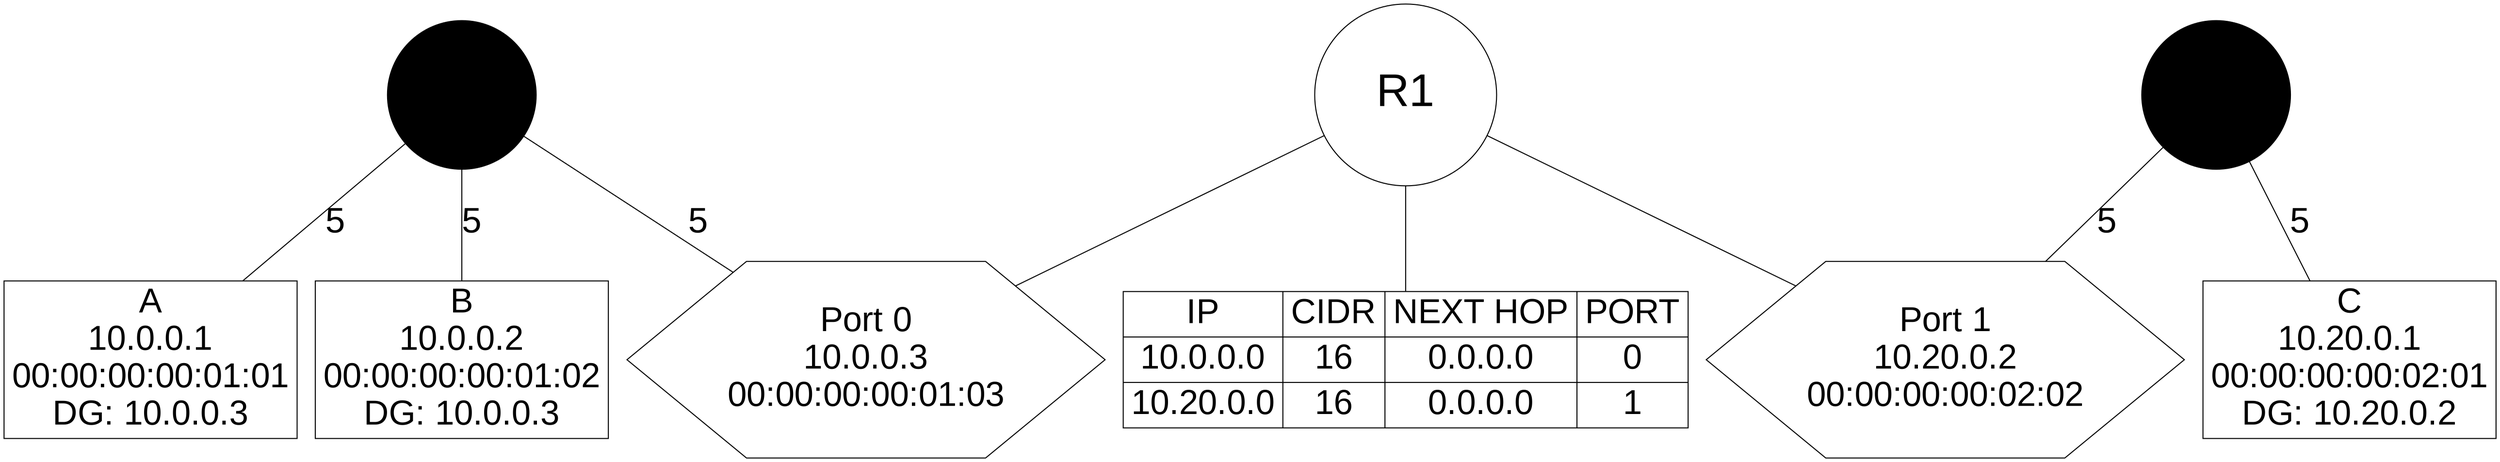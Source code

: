 graph NetworkTopology {
node [shape=box, fontsize=34, fontname="Arial"];
node0 [label="A\n10.0.0.1\n00:00:00:00:01:01\nDG: 10.0.0.3"];
node1 [label="B\n10.0.0.2\n00:00:00:00:01:02\nDG: 10.0.0.3"];
node2 [label="C\n10.20.0.1\n00:00:00:00:02:01\nDG: 10.20.0.2"];
node [shape=hexagon];router0port0 [label="Port 0\n10.0.0.3\n00:00:00:00:01:03"];
router0port1 [label="Port 1\n10.20.0.2\n00:00:00:00:02:02"];
node [shape=record];
routertable0 [label="{IP | 10.0.0.0 | 10.20.0.0} | {CIDR | 16 | 16} | {NEXT HOP | 0.0.0.0 | 0.0.0.0} | {PORT | 0 | 1}"];
node [shape=circle, width=2.5, fontsize=45];
router0 [label ="R1"];
node [shape=circle,style=filled,width=1,color="0,0,0"];
net0;
net1;


edge [fontname="Arial", fontsize=35]net0 -- node1 [label="5"];
net0 -- router0port0 [label="5"];
net0 -- node0 [label="5"];
net1 -- router0port1 [label="5"];
net1 -- node2 [label="5"];
router0 -- router0port0
router0 -- router0port1
router0 -- routertable0
}